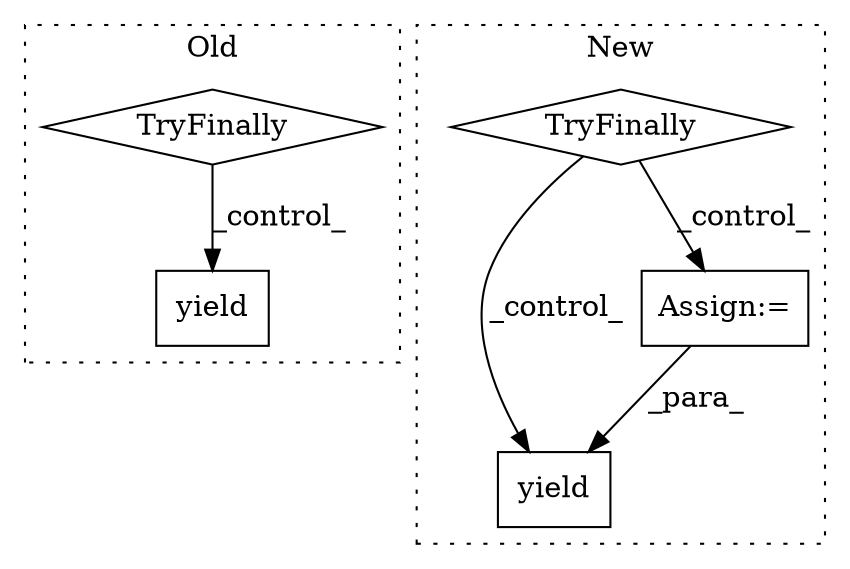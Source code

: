 digraph G {
subgraph cluster0 {
1 [label="yield" a="105" s="2798" l="6" shape="box"];
3 [label="TryFinally" a="64" s="2781" l="17" shape="diamond"];
label = "Old";
style="dotted";
}
subgraph cluster1 {
2 [label="TryFinally" a="64" s="3462" l="17" shape="diamond"];
4 [label="yield" a="105" s="3620" l="6" shape="box"];
5 [label="Assign:=" a="68" s="3486" l="3" shape="box"];
label = "New";
style="dotted";
}
2 -> 4 [label="_control_"];
2 -> 5 [label="_control_"];
3 -> 1 [label="_control_"];
5 -> 4 [label="_para_"];
}